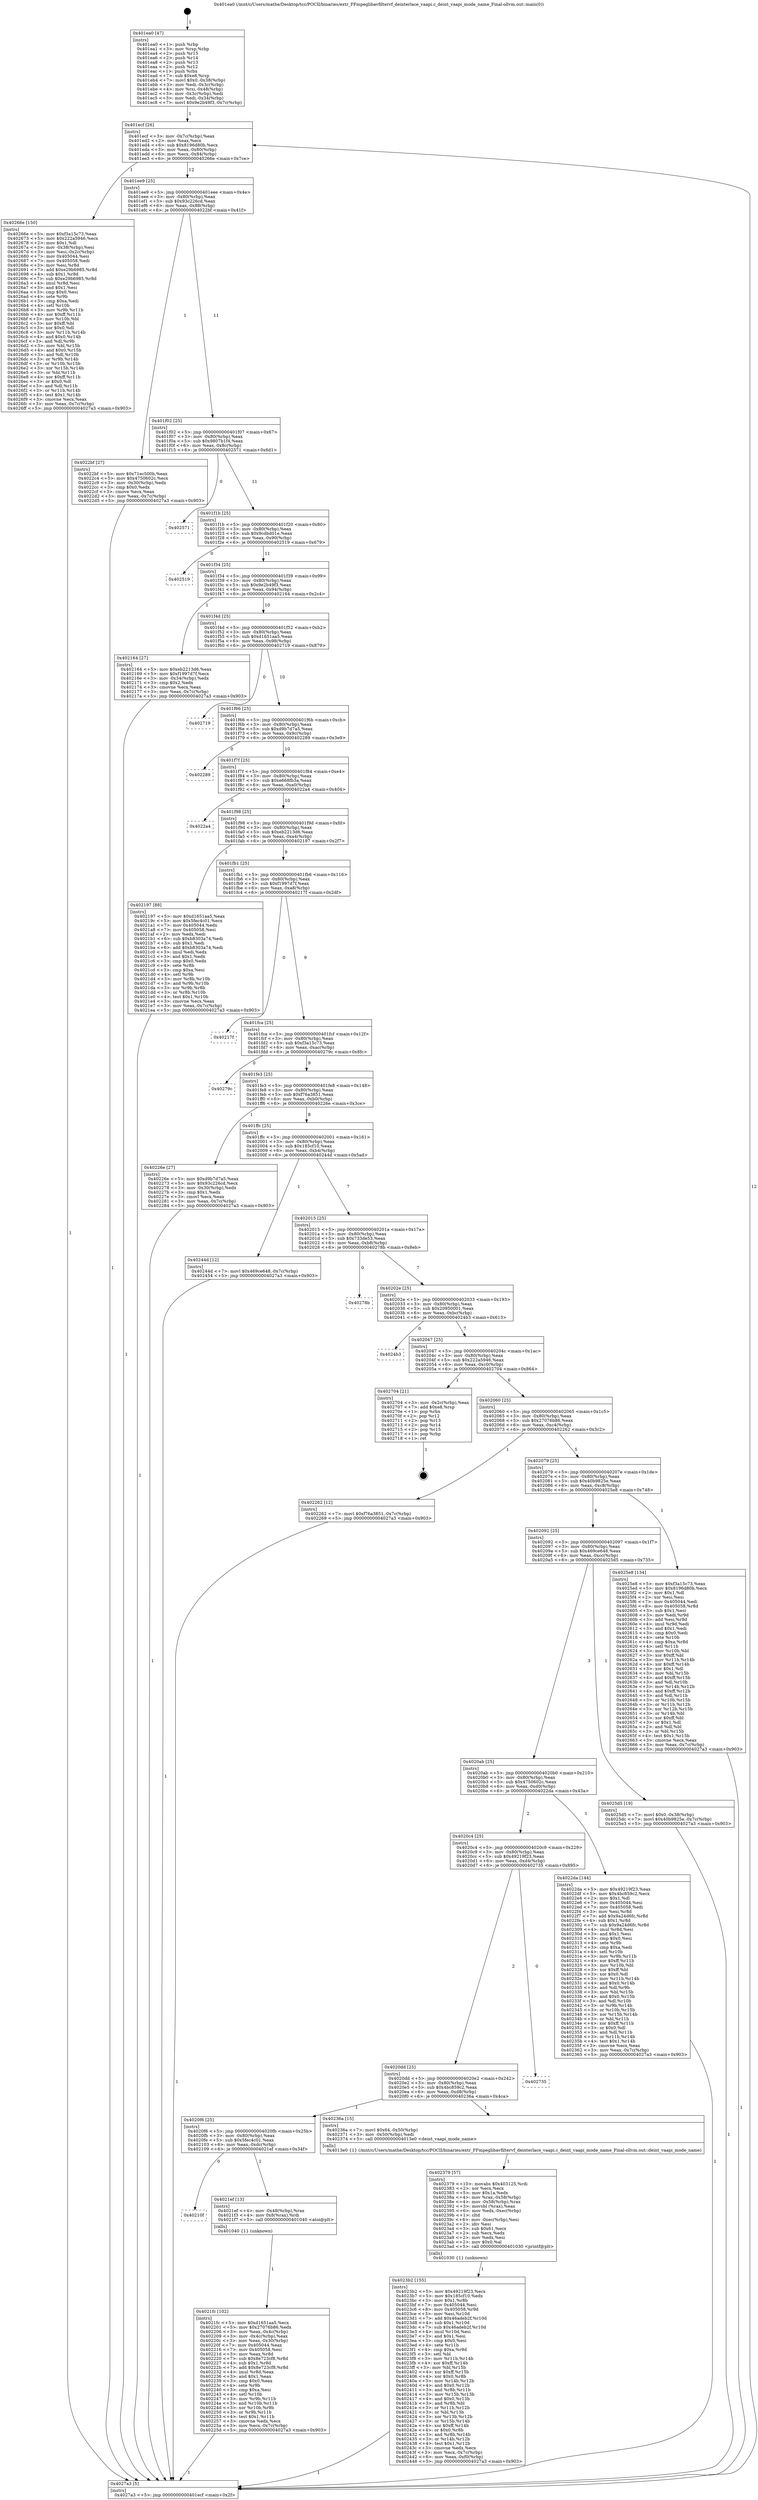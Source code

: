 digraph "0x401ea0" {
  label = "0x401ea0 (/mnt/c/Users/mathe/Desktop/tcc/POCII/binaries/extr_FFmpeglibavfiltervf_deinterlace_vaapi.c_deint_vaapi_mode_name_Final-ollvm.out::main(0))"
  labelloc = "t"
  node[shape=record]

  Entry [label="",width=0.3,height=0.3,shape=circle,fillcolor=black,style=filled]
  "0x401ecf" [label="{
     0x401ecf [26]\l
     | [instrs]\l
     &nbsp;&nbsp;0x401ecf \<+3\>: mov -0x7c(%rbp),%eax\l
     &nbsp;&nbsp;0x401ed2 \<+2\>: mov %eax,%ecx\l
     &nbsp;&nbsp;0x401ed4 \<+6\>: sub $0x8196d80b,%ecx\l
     &nbsp;&nbsp;0x401eda \<+3\>: mov %eax,-0x80(%rbp)\l
     &nbsp;&nbsp;0x401edd \<+6\>: mov %ecx,-0x84(%rbp)\l
     &nbsp;&nbsp;0x401ee3 \<+6\>: je 000000000040266e \<main+0x7ce\>\l
  }"]
  "0x40266e" [label="{
     0x40266e [150]\l
     | [instrs]\l
     &nbsp;&nbsp;0x40266e \<+5\>: mov $0xf3a15c73,%eax\l
     &nbsp;&nbsp;0x402673 \<+5\>: mov $0x222a5946,%ecx\l
     &nbsp;&nbsp;0x402678 \<+2\>: mov $0x1,%dl\l
     &nbsp;&nbsp;0x40267a \<+3\>: mov -0x38(%rbp),%esi\l
     &nbsp;&nbsp;0x40267d \<+3\>: mov %esi,-0x2c(%rbp)\l
     &nbsp;&nbsp;0x402680 \<+7\>: mov 0x405044,%esi\l
     &nbsp;&nbsp;0x402687 \<+7\>: mov 0x405058,%edi\l
     &nbsp;&nbsp;0x40268e \<+3\>: mov %esi,%r8d\l
     &nbsp;&nbsp;0x402691 \<+7\>: add $0xe29b6985,%r8d\l
     &nbsp;&nbsp;0x402698 \<+4\>: sub $0x1,%r8d\l
     &nbsp;&nbsp;0x40269c \<+7\>: sub $0xe29b6985,%r8d\l
     &nbsp;&nbsp;0x4026a3 \<+4\>: imul %r8d,%esi\l
     &nbsp;&nbsp;0x4026a7 \<+3\>: and $0x1,%esi\l
     &nbsp;&nbsp;0x4026aa \<+3\>: cmp $0x0,%esi\l
     &nbsp;&nbsp;0x4026ad \<+4\>: sete %r9b\l
     &nbsp;&nbsp;0x4026b1 \<+3\>: cmp $0xa,%edi\l
     &nbsp;&nbsp;0x4026b4 \<+4\>: setl %r10b\l
     &nbsp;&nbsp;0x4026b8 \<+3\>: mov %r9b,%r11b\l
     &nbsp;&nbsp;0x4026bb \<+4\>: xor $0xff,%r11b\l
     &nbsp;&nbsp;0x4026bf \<+3\>: mov %r10b,%bl\l
     &nbsp;&nbsp;0x4026c2 \<+3\>: xor $0xff,%bl\l
     &nbsp;&nbsp;0x4026c5 \<+3\>: xor $0x0,%dl\l
     &nbsp;&nbsp;0x4026c8 \<+3\>: mov %r11b,%r14b\l
     &nbsp;&nbsp;0x4026cb \<+4\>: and $0x0,%r14b\l
     &nbsp;&nbsp;0x4026cf \<+3\>: and %dl,%r9b\l
     &nbsp;&nbsp;0x4026d2 \<+3\>: mov %bl,%r15b\l
     &nbsp;&nbsp;0x4026d5 \<+4\>: and $0x0,%r15b\l
     &nbsp;&nbsp;0x4026d9 \<+3\>: and %dl,%r10b\l
     &nbsp;&nbsp;0x4026dc \<+3\>: or %r9b,%r14b\l
     &nbsp;&nbsp;0x4026df \<+3\>: or %r10b,%r15b\l
     &nbsp;&nbsp;0x4026e2 \<+3\>: xor %r15b,%r14b\l
     &nbsp;&nbsp;0x4026e5 \<+3\>: or %bl,%r11b\l
     &nbsp;&nbsp;0x4026e8 \<+4\>: xor $0xff,%r11b\l
     &nbsp;&nbsp;0x4026ec \<+3\>: or $0x0,%dl\l
     &nbsp;&nbsp;0x4026ef \<+3\>: and %dl,%r11b\l
     &nbsp;&nbsp;0x4026f2 \<+3\>: or %r11b,%r14b\l
     &nbsp;&nbsp;0x4026f5 \<+4\>: test $0x1,%r14b\l
     &nbsp;&nbsp;0x4026f9 \<+3\>: cmovne %ecx,%eax\l
     &nbsp;&nbsp;0x4026fc \<+3\>: mov %eax,-0x7c(%rbp)\l
     &nbsp;&nbsp;0x4026ff \<+5\>: jmp 00000000004027a3 \<main+0x903\>\l
  }"]
  "0x401ee9" [label="{
     0x401ee9 [25]\l
     | [instrs]\l
     &nbsp;&nbsp;0x401ee9 \<+5\>: jmp 0000000000401eee \<main+0x4e\>\l
     &nbsp;&nbsp;0x401eee \<+3\>: mov -0x80(%rbp),%eax\l
     &nbsp;&nbsp;0x401ef1 \<+5\>: sub $0x93c226cd,%eax\l
     &nbsp;&nbsp;0x401ef6 \<+6\>: mov %eax,-0x88(%rbp)\l
     &nbsp;&nbsp;0x401efc \<+6\>: je 00000000004022bf \<main+0x41f\>\l
  }"]
  Exit [label="",width=0.3,height=0.3,shape=circle,fillcolor=black,style=filled,peripheries=2]
  "0x4022bf" [label="{
     0x4022bf [27]\l
     | [instrs]\l
     &nbsp;&nbsp;0x4022bf \<+5\>: mov $0x71ec500b,%eax\l
     &nbsp;&nbsp;0x4022c4 \<+5\>: mov $0x4750602c,%ecx\l
     &nbsp;&nbsp;0x4022c9 \<+3\>: mov -0x30(%rbp),%edx\l
     &nbsp;&nbsp;0x4022cc \<+3\>: cmp $0x0,%edx\l
     &nbsp;&nbsp;0x4022cf \<+3\>: cmove %ecx,%eax\l
     &nbsp;&nbsp;0x4022d2 \<+3\>: mov %eax,-0x7c(%rbp)\l
     &nbsp;&nbsp;0x4022d5 \<+5\>: jmp 00000000004027a3 \<main+0x903\>\l
  }"]
  "0x401f02" [label="{
     0x401f02 [25]\l
     | [instrs]\l
     &nbsp;&nbsp;0x401f02 \<+5\>: jmp 0000000000401f07 \<main+0x67\>\l
     &nbsp;&nbsp;0x401f07 \<+3\>: mov -0x80(%rbp),%eax\l
     &nbsp;&nbsp;0x401f0a \<+5\>: sub $0x9807b1f4,%eax\l
     &nbsp;&nbsp;0x401f0f \<+6\>: mov %eax,-0x8c(%rbp)\l
     &nbsp;&nbsp;0x401f15 \<+6\>: je 0000000000402571 \<main+0x6d1\>\l
  }"]
  "0x4023b2" [label="{
     0x4023b2 [155]\l
     | [instrs]\l
     &nbsp;&nbsp;0x4023b2 \<+5\>: mov $0x49219f23,%ecx\l
     &nbsp;&nbsp;0x4023b7 \<+5\>: mov $0x185cf10,%edx\l
     &nbsp;&nbsp;0x4023bc \<+3\>: mov $0x1,%r8b\l
     &nbsp;&nbsp;0x4023bf \<+7\>: mov 0x405044,%esi\l
     &nbsp;&nbsp;0x4023c6 \<+8\>: mov 0x405058,%r9d\l
     &nbsp;&nbsp;0x4023ce \<+3\>: mov %esi,%r10d\l
     &nbsp;&nbsp;0x4023d1 \<+7\>: add $0x46adeb2f,%r10d\l
     &nbsp;&nbsp;0x4023d8 \<+4\>: sub $0x1,%r10d\l
     &nbsp;&nbsp;0x4023dc \<+7\>: sub $0x46adeb2f,%r10d\l
     &nbsp;&nbsp;0x4023e3 \<+4\>: imul %r10d,%esi\l
     &nbsp;&nbsp;0x4023e7 \<+3\>: and $0x1,%esi\l
     &nbsp;&nbsp;0x4023ea \<+3\>: cmp $0x0,%esi\l
     &nbsp;&nbsp;0x4023ed \<+4\>: sete %r11b\l
     &nbsp;&nbsp;0x4023f1 \<+4\>: cmp $0xa,%r9d\l
     &nbsp;&nbsp;0x4023f5 \<+3\>: setl %bl\l
     &nbsp;&nbsp;0x4023f8 \<+3\>: mov %r11b,%r14b\l
     &nbsp;&nbsp;0x4023fb \<+4\>: xor $0xff,%r14b\l
     &nbsp;&nbsp;0x4023ff \<+3\>: mov %bl,%r15b\l
     &nbsp;&nbsp;0x402402 \<+4\>: xor $0xff,%r15b\l
     &nbsp;&nbsp;0x402406 \<+4\>: xor $0x0,%r8b\l
     &nbsp;&nbsp;0x40240a \<+3\>: mov %r14b,%r12b\l
     &nbsp;&nbsp;0x40240d \<+4\>: and $0x0,%r12b\l
     &nbsp;&nbsp;0x402411 \<+3\>: and %r8b,%r11b\l
     &nbsp;&nbsp;0x402414 \<+3\>: mov %r15b,%r13b\l
     &nbsp;&nbsp;0x402417 \<+4\>: and $0x0,%r13b\l
     &nbsp;&nbsp;0x40241b \<+3\>: and %r8b,%bl\l
     &nbsp;&nbsp;0x40241e \<+3\>: or %r11b,%r12b\l
     &nbsp;&nbsp;0x402421 \<+3\>: or %bl,%r13b\l
     &nbsp;&nbsp;0x402424 \<+3\>: xor %r13b,%r12b\l
     &nbsp;&nbsp;0x402427 \<+3\>: or %r15b,%r14b\l
     &nbsp;&nbsp;0x40242a \<+4\>: xor $0xff,%r14b\l
     &nbsp;&nbsp;0x40242e \<+4\>: or $0x0,%r8b\l
     &nbsp;&nbsp;0x402432 \<+3\>: and %r8b,%r14b\l
     &nbsp;&nbsp;0x402435 \<+3\>: or %r14b,%r12b\l
     &nbsp;&nbsp;0x402438 \<+4\>: test $0x1,%r12b\l
     &nbsp;&nbsp;0x40243c \<+3\>: cmovne %edx,%ecx\l
     &nbsp;&nbsp;0x40243f \<+3\>: mov %ecx,-0x7c(%rbp)\l
     &nbsp;&nbsp;0x402442 \<+6\>: mov %eax,-0xf0(%rbp)\l
     &nbsp;&nbsp;0x402448 \<+5\>: jmp 00000000004027a3 \<main+0x903\>\l
  }"]
  "0x402571" [label="{
     0x402571\l
  }", style=dashed]
  "0x401f1b" [label="{
     0x401f1b [25]\l
     | [instrs]\l
     &nbsp;&nbsp;0x401f1b \<+5\>: jmp 0000000000401f20 \<main+0x80\>\l
     &nbsp;&nbsp;0x401f20 \<+3\>: mov -0x80(%rbp),%eax\l
     &nbsp;&nbsp;0x401f23 \<+5\>: sub $0x9cdbd01e,%eax\l
     &nbsp;&nbsp;0x401f28 \<+6\>: mov %eax,-0x90(%rbp)\l
     &nbsp;&nbsp;0x401f2e \<+6\>: je 0000000000402519 \<main+0x679\>\l
  }"]
  "0x402379" [label="{
     0x402379 [57]\l
     | [instrs]\l
     &nbsp;&nbsp;0x402379 \<+10\>: movabs $0x403125,%rdi\l
     &nbsp;&nbsp;0x402383 \<+2\>: xor %ecx,%ecx\l
     &nbsp;&nbsp;0x402385 \<+5\>: mov $0x1a,%edx\l
     &nbsp;&nbsp;0x40238a \<+4\>: mov %rax,-0x58(%rbp)\l
     &nbsp;&nbsp;0x40238e \<+4\>: mov -0x58(%rbp),%rax\l
     &nbsp;&nbsp;0x402392 \<+3\>: movsbl (%rax),%eax\l
     &nbsp;&nbsp;0x402395 \<+6\>: mov %edx,-0xec(%rbp)\l
     &nbsp;&nbsp;0x40239b \<+1\>: cltd\l
     &nbsp;&nbsp;0x40239c \<+6\>: mov -0xec(%rbp),%esi\l
     &nbsp;&nbsp;0x4023a2 \<+2\>: idiv %esi\l
     &nbsp;&nbsp;0x4023a4 \<+3\>: sub $0x61,%ecx\l
     &nbsp;&nbsp;0x4023a7 \<+2\>: sub %ecx,%edx\l
     &nbsp;&nbsp;0x4023a9 \<+2\>: mov %edx,%esi\l
     &nbsp;&nbsp;0x4023ab \<+2\>: mov $0x0,%al\l
     &nbsp;&nbsp;0x4023ad \<+5\>: call 0000000000401030 \<printf@plt\>\l
     | [calls]\l
     &nbsp;&nbsp;0x401030 \{1\} (unknown)\l
  }"]
  "0x402519" [label="{
     0x402519\l
  }", style=dashed]
  "0x401f34" [label="{
     0x401f34 [25]\l
     | [instrs]\l
     &nbsp;&nbsp;0x401f34 \<+5\>: jmp 0000000000401f39 \<main+0x99\>\l
     &nbsp;&nbsp;0x401f39 \<+3\>: mov -0x80(%rbp),%eax\l
     &nbsp;&nbsp;0x401f3c \<+5\>: sub $0x9e2b49f3,%eax\l
     &nbsp;&nbsp;0x401f41 \<+6\>: mov %eax,-0x94(%rbp)\l
     &nbsp;&nbsp;0x401f47 \<+6\>: je 0000000000402164 \<main+0x2c4\>\l
  }"]
  "0x4021fc" [label="{
     0x4021fc [102]\l
     | [instrs]\l
     &nbsp;&nbsp;0x4021fc \<+5\>: mov $0xd1651aa5,%ecx\l
     &nbsp;&nbsp;0x402201 \<+5\>: mov $0x27076b86,%edx\l
     &nbsp;&nbsp;0x402206 \<+3\>: mov %eax,-0x4c(%rbp)\l
     &nbsp;&nbsp;0x402209 \<+3\>: mov -0x4c(%rbp),%eax\l
     &nbsp;&nbsp;0x40220c \<+3\>: mov %eax,-0x30(%rbp)\l
     &nbsp;&nbsp;0x40220f \<+7\>: mov 0x405044,%eax\l
     &nbsp;&nbsp;0x402216 \<+7\>: mov 0x405058,%esi\l
     &nbsp;&nbsp;0x40221d \<+3\>: mov %eax,%r8d\l
     &nbsp;&nbsp;0x402220 \<+7\>: sub $0x8e723cf8,%r8d\l
     &nbsp;&nbsp;0x402227 \<+4\>: sub $0x1,%r8d\l
     &nbsp;&nbsp;0x40222b \<+7\>: add $0x8e723cf8,%r8d\l
     &nbsp;&nbsp;0x402232 \<+4\>: imul %r8d,%eax\l
     &nbsp;&nbsp;0x402236 \<+3\>: and $0x1,%eax\l
     &nbsp;&nbsp;0x402239 \<+3\>: cmp $0x0,%eax\l
     &nbsp;&nbsp;0x40223c \<+4\>: sete %r9b\l
     &nbsp;&nbsp;0x402240 \<+3\>: cmp $0xa,%esi\l
     &nbsp;&nbsp;0x402243 \<+4\>: setl %r10b\l
     &nbsp;&nbsp;0x402247 \<+3\>: mov %r9b,%r11b\l
     &nbsp;&nbsp;0x40224a \<+3\>: and %r10b,%r11b\l
     &nbsp;&nbsp;0x40224d \<+3\>: xor %r10b,%r9b\l
     &nbsp;&nbsp;0x402250 \<+3\>: or %r9b,%r11b\l
     &nbsp;&nbsp;0x402253 \<+4\>: test $0x1,%r11b\l
     &nbsp;&nbsp;0x402257 \<+3\>: cmovne %edx,%ecx\l
     &nbsp;&nbsp;0x40225a \<+3\>: mov %ecx,-0x7c(%rbp)\l
     &nbsp;&nbsp;0x40225d \<+5\>: jmp 00000000004027a3 \<main+0x903\>\l
  }"]
  "0x402164" [label="{
     0x402164 [27]\l
     | [instrs]\l
     &nbsp;&nbsp;0x402164 \<+5\>: mov $0xeb2213d6,%eax\l
     &nbsp;&nbsp;0x402169 \<+5\>: mov $0xf1997d7f,%ecx\l
     &nbsp;&nbsp;0x40216e \<+3\>: mov -0x34(%rbp),%edx\l
     &nbsp;&nbsp;0x402171 \<+3\>: cmp $0x2,%edx\l
     &nbsp;&nbsp;0x402174 \<+3\>: cmovne %ecx,%eax\l
     &nbsp;&nbsp;0x402177 \<+3\>: mov %eax,-0x7c(%rbp)\l
     &nbsp;&nbsp;0x40217a \<+5\>: jmp 00000000004027a3 \<main+0x903\>\l
  }"]
  "0x401f4d" [label="{
     0x401f4d [25]\l
     | [instrs]\l
     &nbsp;&nbsp;0x401f4d \<+5\>: jmp 0000000000401f52 \<main+0xb2\>\l
     &nbsp;&nbsp;0x401f52 \<+3\>: mov -0x80(%rbp),%eax\l
     &nbsp;&nbsp;0x401f55 \<+5\>: sub $0xd1651aa5,%eax\l
     &nbsp;&nbsp;0x401f5a \<+6\>: mov %eax,-0x98(%rbp)\l
     &nbsp;&nbsp;0x401f60 \<+6\>: je 0000000000402719 \<main+0x879\>\l
  }"]
  "0x4027a3" [label="{
     0x4027a3 [5]\l
     | [instrs]\l
     &nbsp;&nbsp;0x4027a3 \<+5\>: jmp 0000000000401ecf \<main+0x2f\>\l
  }"]
  "0x401ea0" [label="{
     0x401ea0 [47]\l
     | [instrs]\l
     &nbsp;&nbsp;0x401ea0 \<+1\>: push %rbp\l
     &nbsp;&nbsp;0x401ea1 \<+3\>: mov %rsp,%rbp\l
     &nbsp;&nbsp;0x401ea4 \<+2\>: push %r15\l
     &nbsp;&nbsp;0x401ea6 \<+2\>: push %r14\l
     &nbsp;&nbsp;0x401ea8 \<+2\>: push %r13\l
     &nbsp;&nbsp;0x401eaa \<+2\>: push %r12\l
     &nbsp;&nbsp;0x401eac \<+1\>: push %rbx\l
     &nbsp;&nbsp;0x401ead \<+7\>: sub $0xe8,%rsp\l
     &nbsp;&nbsp;0x401eb4 \<+7\>: movl $0x0,-0x38(%rbp)\l
     &nbsp;&nbsp;0x401ebb \<+3\>: mov %edi,-0x3c(%rbp)\l
     &nbsp;&nbsp;0x401ebe \<+4\>: mov %rsi,-0x48(%rbp)\l
     &nbsp;&nbsp;0x401ec2 \<+3\>: mov -0x3c(%rbp),%edi\l
     &nbsp;&nbsp;0x401ec5 \<+3\>: mov %edi,-0x34(%rbp)\l
     &nbsp;&nbsp;0x401ec8 \<+7\>: movl $0x9e2b49f3,-0x7c(%rbp)\l
  }"]
  "0x40210f" [label="{
     0x40210f\l
  }", style=dashed]
  "0x402719" [label="{
     0x402719\l
  }", style=dashed]
  "0x401f66" [label="{
     0x401f66 [25]\l
     | [instrs]\l
     &nbsp;&nbsp;0x401f66 \<+5\>: jmp 0000000000401f6b \<main+0xcb\>\l
     &nbsp;&nbsp;0x401f6b \<+3\>: mov -0x80(%rbp),%eax\l
     &nbsp;&nbsp;0x401f6e \<+5\>: sub $0xd9b7d7a5,%eax\l
     &nbsp;&nbsp;0x401f73 \<+6\>: mov %eax,-0x9c(%rbp)\l
     &nbsp;&nbsp;0x401f79 \<+6\>: je 0000000000402289 \<main+0x3e9\>\l
  }"]
  "0x4021ef" [label="{
     0x4021ef [13]\l
     | [instrs]\l
     &nbsp;&nbsp;0x4021ef \<+4\>: mov -0x48(%rbp),%rax\l
     &nbsp;&nbsp;0x4021f3 \<+4\>: mov 0x8(%rax),%rdi\l
     &nbsp;&nbsp;0x4021f7 \<+5\>: call 0000000000401040 \<atoi@plt\>\l
     | [calls]\l
     &nbsp;&nbsp;0x401040 \{1\} (unknown)\l
  }"]
  "0x402289" [label="{
     0x402289\l
  }", style=dashed]
  "0x401f7f" [label="{
     0x401f7f [25]\l
     | [instrs]\l
     &nbsp;&nbsp;0x401f7f \<+5\>: jmp 0000000000401f84 \<main+0xe4\>\l
     &nbsp;&nbsp;0x401f84 \<+3\>: mov -0x80(%rbp),%eax\l
     &nbsp;&nbsp;0x401f87 \<+5\>: sub $0xe668fb3a,%eax\l
     &nbsp;&nbsp;0x401f8c \<+6\>: mov %eax,-0xa0(%rbp)\l
     &nbsp;&nbsp;0x401f92 \<+6\>: je 00000000004022a4 \<main+0x404\>\l
  }"]
  "0x4020f6" [label="{
     0x4020f6 [25]\l
     | [instrs]\l
     &nbsp;&nbsp;0x4020f6 \<+5\>: jmp 00000000004020fb \<main+0x25b\>\l
     &nbsp;&nbsp;0x4020fb \<+3\>: mov -0x80(%rbp),%eax\l
     &nbsp;&nbsp;0x4020fe \<+5\>: sub $0x5fec4c01,%eax\l
     &nbsp;&nbsp;0x402103 \<+6\>: mov %eax,-0xdc(%rbp)\l
     &nbsp;&nbsp;0x402109 \<+6\>: je 00000000004021ef \<main+0x34f\>\l
  }"]
  "0x4022a4" [label="{
     0x4022a4\l
  }", style=dashed]
  "0x401f98" [label="{
     0x401f98 [25]\l
     | [instrs]\l
     &nbsp;&nbsp;0x401f98 \<+5\>: jmp 0000000000401f9d \<main+0xfd\>\l
     &nbsp;&nbsp;0x401f9d \<+3\>: mov -0x80(%rbp),%eax\l
     &nbsp;&nbsp;0x401fa0 \<+5\>: sub $0xeb2213d6,%eax\l
     &nbsp;&nbsp;0x401fa5 \<+6\>: mov %eax,-0xa4(%rbp)\l
     &nbsp;&nbsp;0x401fab \<+6\>: je 0000000000402197 \<main+0x2f7\>\l
  }"]
  "0x40236a" [label="{
     0x40236a [15]\l
     | [instrs]\l
     &nbsp;&nbsp;0x40236a \<+7\>: movl $0x64,-0x50(%rbp)\l
     &nbsp;&nbsp;0x402371 \<+3\>: mov -0x50(%rbp),%edi\l
     &nbsp;&nbsp;0x402374 \<+5\>: call 00000000004013e0 \<deint_vaapi_mode_name\>\l
     | [calls]\l
     &nbsp;&nbsp;0x4013e0 \{1\} (/mnt/c/Users/mathe/Desktop/tcc/POCII/binaries/extr_FFmpeglibavfiltervf_deinterlace_vaapi.c_deint_vaapi_mode_name_Final-ollvm.out::deint_vaapi_mode_name)\l
  }"]
  "0x402197" [label="{
     0x402197 [88]\l
     | [instrs]\l
     &nbsp;&nbsp;0x402197 \<+5\>: mov $0xd1651aa5,%eax\l
     &nbsp;&nbsp;0x40219c \<+5\>: mov $0x5fec4c01,%ecx\l
     &nbsp;&nbsp;0x4021a1 \<+7\>: mov 0x405044,%edx\l
     &nbsp;&nbsp;0x4021a8 \<+7\>: mov 0x405058,%esi\l
     &nbsp;&nbsp;0x4021af \<+2\>: mov %edx,%edi\l
     &nbsp;&nbsp;0x4021b1 \<+6\>: sub $0xb8303a74,%edi\l
     &nbsp;&nbsp;0x4021b7 \<+3\>: sub $0x1,%edi\l
     &nbsp;&nbsp;0x4021ba \<+6\>: add $0xb8303a74,%edi\l
     &nbsp;&nbsp;0x4021c0 \<+3\>: imul %edi,%edx\l
     &nbsp;&nbsp;0x4021c3 \<+3\>: and $0x1,%edx\l
     &nbsp;&nbsp;0x4021c6 \<+3\>: cmp $0x0,%edx\l
     &nbsp;&nbsp;0x4021c9 \<+4\>: sete %r8b\l
     &nbsp;&nbsp;0x4021cd \<+3\>: cmp $0xa,%esi\l
     &nbsp;&nbsp;0x4021d0 \<+4\>: setl %r9b\l
     &nbsp;&nbsp;0x4021d4 \<+3\>: mov %r8b,%r10b\l
     &nbsp;&nbsp;0x4021d7 \<+3\>: and %r9b,%r10b\l
     &nbsp;&nbsp;0x4021da \<+3\>: xor %r9b,%r8b\l
     &nbsp;&nbsp;0x4021dd \<+3\>: or %r8b,%r10b\l
     &nbsp;&nbsp;0x4021e0 \<+4\>: test $0x1,%r10b\l
     &nbsp;&nbsp;0x4021e4 \<+3\>: cmovne %ecx,%eax\l
     &nbsp;&nbsp;0x4021e7 \<+3\>: mov %eax,-0x7c(%rbp)\l
     &nbsp;&nbsp;0x4021ea \<+5\>: jmp 00000000004027a3 \<main+0x903\>\l
  }"]
  "0x401fb1" [label="{
     0x401fb1 [25]\l
     | [instrs]\l
     &nbsp;&nbsp;0x401fb1 \<+5\>: jmp 0000000000401fb6 \<main+0x116\>\l
     &nbsp;&nbsp;0x401fb6 \<+3\>: mov -0x80(%rbp),%eax\l
     &nbsp;&nbsp;0x401fb9 \<+5\>: sub $0xf1997d7f,%eax\l
     &nbsp;&nbsp;0x401fbe \<+6\>: mov %eax,-0xa8(%rbp)\l
     &nbsp;&nbsp;0x401fc4 \<+6\>: je 000000000040217f \<main+0x2df\>\l
  }"]
  "0x4020dd" [label="{
     0x4020dd [25]\l
     | [instrs]\l
     &nbsp;&nbsp;0x4020dd \<+5\>: jmp 00000000004020e2 \<main+0x242\>\l
     &nbsp;&nbsp;0x4020e2 \<+3\>: mov -0x80(%rbp),%eax\l
     &nbsp;&nbsp;0x4020e5 \<+5\>: sub $0x4bc859c2,%eax\l
     &nbsp;&nbsp;0x4020ea \<+6\>: mov %eax,-0xd8(%rbp)\l
     &nbsp;&nbsp;0x4020f0 \<+6\>: je 000000000040236a \<main+0x4ca\>\l
  }"]
  "0x40217f" [label="{
     0x40217f\l
  }", style=dashed]
  "0x401fca" [label="{
     0x401fca [25]\l
     | [instrs]\l
     &nbsp;&nbsp;0x401fca \<+5\>: jmp 0000000000401fcf \<main+0x12f\>\l
     &nbsp;&nbsp;0x401fcf \<+3\>: mov -0x80(%rbp),%eax\l
     &nbsp;&nbsp;0x401fd2 \<+5\>: sub $0xf3a15c73,%eax\l
     &nbsp;&nbsp;0x401fd7 \<+6\>: mov %eax,-0xac(%rbp)\l
     &nbsp;&nbsp;0x401fdd \<+6\>: je 000000000040279c \<main+0x8fc\>\l
  }"]
  "0x402735" [label="{
     0x402735\l
  }", style=dashed]
  "0x40279c" [label="{
     0x40279c\l
  }", style=dashed]
  "0x401fe3" [label="{
     0x401fe3 [25]\l
     | [instrs]\l
     &nbsp;&nbsp;0x401fe3 \<+5\>: jmp 0000000000401fe8 \<main+0x148\>\l
     &nbsp;&nbsp;0x401fe8 \<+3\>: mov -0x80(%rbp),%eax\l
     &nbsp;&nbsp;0x401feb \<+5\>: sub $0xf76a3851,%eax\l
     &nbsp;&nbsp;0x401ff0 \<+6\>: mov %eax,-0xb0(%rbp)\l
     &nbsp;&nbsp;0x401ff6 \<+6\>: je 000000000040226e \<main+0x3ce\>\l
  }"]
  "0x4020c4" [label="{
     0x4020c4 [25]\l
     | [instrs]\l
     &nbsp;&nbsp;0x4020c4 \<+5\>: jmp 00000000004020c9 \<main+0x229\>\l
     &nbsp;&nbsp;0x4020c9 \<+3\>: mov -0x80(%rbp),%eax\l
     &nbsp;&nbsp;0x4020cc \<+5\>: sub $0x49219f23,%eax\l
     &nbsp;&nbsp;0x4020d1 \<+6\>: mov %eax,-0xd4(%rbp)\l
     &nbsp;&nbsp;0x4020d7 \<+6\>: je 0000000000402735 \<main+0x895\>\l
  }"]
  "0x40226e" [label="{
     0x40226e [27]\l
     | [instrs]\l
     &nbsp;&nbsp;0x40226e \<+5\>: mov $0xd9b7d7a5,%eax\l
     &nbsp;&nbsp;0x402273 \<+5\>: mov $0x93c226cd,%ecx\l
     &nbsp;&nbsp;0x402278 \<+3\>: mov -0x30(%rbp),%edx\l
     &nbsp;&nbsp;0x40227b \<+3\>: cmp $0x1,%edx\l
     &nbsp;&nbsp;0x40227e \<+3\>: cmovl %ecx,%eax\l
     &nbsp;&nbsp;0x402281 \<+3\>: mov %eax,-0x7c(%rbp)\l
     &nbsp;&nbsp;0x402284 \<+5\>: jmp 00000000004027a3 \<main+0x903\>\l
  }"]
  "0x401ffc" [label="{
     0x401ffc [25]\l
     | [instrs]\l
     &nbsp;&nbsp;0x401ffc \<+5\>: jmp 0000000000402001 \<main+0x161\>\l
     &nbsp;&nbsp;0x402001 \<+3\>: mov -0x80(%rbp),%eax\l
     &nbsp;&nbsp;0x402004 \<+5\>: sub $0x185cf10,%eax\l
     &nbsp;&nbsp;0x402009 \<+6\>: mov %eax,-0xb4(%rbp)\l
     &nbsp;&nbsp;0x40200f \<+6\>: je 000000000040244d \<main+0x5ad\>\l
  }"]
  "0x4022da" [label="{
     0x4022da [144]\l
     | [instrs]\l
     &nbsp;&nbsp;0x4022da \<+5\>: mov $0x49219f23,%eax\l
     &nbsp;&nbsp;0x4022df \<+5\>: mov $0x4bc859c2,%ecx\l
     &nbsp;&nbsp;0x4022e4 \<+2\>: mov $0x1,%dl\l
     &nbsp;&nbsp;0x4022e6 \<+7\>: mov 0x405044,%esi\l
     &nbsp;&nbsp;0x4022ed \<+7\>: mov 0x405058,%edi\l
     &nbsp;&nbsp;0x4022f4 \<+3\>: mov %esi,%r8d\l
     &nbsp;&nbsp;0x4022f7 \<+7\>: add $0x9a24d6fc,%r8d\l
     &nbsp;&nbsp;0x4022fe \<+4\>: sub $0x1,%r8d\l
     &nbsp;&nbsp;0x402302 \<+7\>: sub $0x9a24d6fc,%r8d\l
     &nbsp;&nbsp;0x402309 \<+4\>: imul %r8d,%esi\l
     &nbsp;&nbsp;0x40230d \<+3\>: and $0x1,%esi\l
     &nbsp;&nbsp;0x402310 \<+3\>: cmp $0x0,%esi\l
     &nbsp;&nbsp;0x402313 \<+4\>: sete %r9b\l
     &nbsp;&nbsp;0x402317 \<+3\>: cmp $0xa,%edi\l
     &nbsp;&nbsp;0x40231a \<+4\>: setl %r10b\l
     &nbsp;&nbsp;0x40231e \<+3\>: mov %r9b,%r11b\l
     &nbsp;&nbsp;0x402321 \<+4\>: xor $0xff,%r11b\l
     &nbsp;&nbsp;0x402325 \<+3\>: mov %r10b,%bl\l
     &nbsp;&nbsp;0x402328 \<+3\>: xor $0xff,%bl\l
     &nbsp;&nbsp;0x40232b \<+3\>: xor $0x0,%dl\l
     &nbsp;&nbsp;0x40232e \<+3\>: mov %r11b,%r14b\l
     &nbsp;&nbsp;0x402331 \<+4\>: and $0x0,%r14b\l
     &nbsp;&nbsp;0x402335 \<+3\>: and %dl,%r9b\l
     &nbsp;&nbsp;0x402338 \<+3\>: mov %bl,%r15b\l
     &nbsp;&nbsp;0x40233b \<+4\>: and $0x0,%r15b\l
     &nbsp;&nbsp;0x40233f \<+3\>: and %dl,%r10b\l
     &nbsp;&nbsp;0x402342 \<+3\>: or %r9b,%r14b\l
     &nbsp;&nbsp;0x402345 \<+3\>: or %r10b,%r15b\l
     &nbsp;&nbsp;0x402348 \<+3\>: xor %r15b,%r14b\l
     &nbsp;&nbsp;0x40234b \<+3\>: or %bl,%r11b\l
     &nbsp;&nbsp;0x40234e \<+4\>: xor $0xff,%r11b\l
     &nbsp;&nbsp;0x402352 \<+3\>: or $0x0,%dl\l
     &nbsp;&nbsp;0x402355 \<+3\>: and %dl,%r11b\l
     &nbsp;&nbsp;0x402358 \<+3\>: or %r11b,%r14b\l
     &nbsp;&nbsp;0x40235b \<+4\>: test $0x1,%r14b\l
     &nbsp;&nbsp;0x40235f \<+3\>: cmovne %ecx,%eax\l
     &nbsp;&nbsp;0x402362 \<+3\>: mov %eax,-0x7c(%rbp)\l
     &nbsp;&nbsp;0x402365 \<+5\>: jmp 00000000004027a3 \<main+0x903\>\l
  }"]
  "0x40244d" [label="{
     0x40244d [12]\l
     | [instrs]\l
     &nbsp;&nbsp;0x40244d \<+7\>: movl $0x469ce648,-0x7c(%rbp)\l
     &nbsp;&nbsp;0x402454 \<+5\>: jmp 00000000004027a3 \<main+0x903\>\l
  }"]
  "0x402015" [label="{
     0x402015 [25]\l
     | [instrs]\l
     &nbsp;&nbsp;0x402015 \<+5\>: jmp 000000000040201a \<main+0x17a\>\l
     &nbsp;&nbsp;0x40201a \<+3\>: mov -0x80(%rbp),%eax\l
     &nbsp;&nbsp;0x40201d \<+5\>: sub $0x733de53,%eax\l
     &nbsp;&nbsp;0x402022 \<+6\>: mov %eax,-0xb8(%rbp)\l
     &nbsp;&nbsp;0x402028 \<+6\>: je 000000000040278b \<main+0x8eb\>\l
  }"]
  "0x4020ab" [label="{
     0x4020ab [25]\l
     | [instrs]\l
     &nbsp;&nbsp;0x4020ab \<+5\>: jmp 00000000004020b0 \<main+0x210\>\l
     &nbsp;&nbsp;0x4020b0 \<+3\>: mov -0x80(%rbp),%eax\l
     &nbsp;&nbsp;0x4020b3 \<+5\>: sub $0x4750602c,%eax\l
     &nbsp;&nbsp;0x4020b8 \<+6\>: mov %eax,-0xd0(%rbp)\l
     &nbsp;&nbsp;0x4020be \<+6\>: je 00000000004022da \<main+0x43a\>\l
  }"]
  "0x40278b" [label="{
     0x40278b\l
  }", style=dashed]
  "0x40202e" [label="{
     0x40202e [25]\l
     | [instrs]\l
     &nbsp;&nbsp;0x40202e \<+5\>: jmp 0000000000402033 \<main+0x193\>\l
     &nbsp;&nbsp;0x402033 \<+3\>: mov -0x80(%rbp),%eax\l
     &nbsp;&nbsp;0x402036 \<+5\>: sub $0x20950001,%eax\l
     &nbsp;&nbsp;0x40203b \<+6\>: mov %eax,-0xbc(%rbp)\l
     &nbsp;&nbsp;0x402041 \<+6\>: je 00000000004024b3 \<main+0x613\>\l
  }"]
  "0x4025d5" [label="{
     0x4025d5 [19]\l
     | [instrs]\l
     &nbsp;&nbsp;0x4025d5 \<+7\>: movl $0x0,-0x38(%rbp)\l
     &nbsp;&nbsp;0x4025dc \<+7\>: movl $0x40b9825e,-0x7c(%rbp)\l
     &nbsp;&nbsp;0x4025e3 \<+5\>: jmp 00000000004027a3 \<main+0x903\>\l
  }"]
  "0x4024b3" [label="{
     0x4024b3\l
  }", style=dashed]
  "0x402047" [label="{
     0x402047 [25]\l
     | [instrs]\l
     &nbsp;&nbsp;0x402047 \<+5\>: jmp 000000000040204c \<main+0x1ac\>\l
     &nbsp;&nbsp;0x40204c \<+3\>: mov -0x80(%rbp),%eax\l
     &nbsp;&nbsp;0x40204f \<+5\>: sub $0x222a5946,%eax\l
     &nbsp;&nbsp;0x402054 \<+6\>: mov %eax,-0xc0(%rbp)\l
     &nbsp;&nbsp;0x40205a \<+6\>: je 0000000000402704 \<main+0x864\>\l
  }"]
  "0x402092" [label="{
     0x402092 [25]\l
     | [instrs]\l
     &nbsp;&nbsp;0x402092 \<+5\>: jmp 0000000000402097 \<main+0x1f7\>\l
     &nbsp;&nbsp;0x402097 \<+3\>: mov -0x80(%rbp),%eax\l
     &nbsp;&nbsp;0x40209a \<+5\>: sub $0x469ce648,%eax\l
     &nbsp;&nbsp;0x40209f \<+6\>: mov %eax,-0xcc(%rbp)\l
     &nbsp;&nbsp;0x4020a5 \<+6\>: je 00000000004025d5 \<main+0x735\>\l
  }"]
  "0x402704" [label="{
     0x402704 [21]\l
     | [instrs]\l
     &nbsp;&nbsp;0x402704 \<+3\>: mov -0x2c(%rbp),%eax\l
     &nbsp;&nbsp;0x402707 \<+7\>: add $0xe8,%rsp\l
     &nbsp;&nbsp;0x40270e \<+1\>: pop %rbx\l
     &nbsp;&nbsp;0x40270f \<+2\>: pop %r12\l
     &nbsp;&nbsp;0x402711 \<+2\>: pop %r13\l
     &nbsp;&nbsp;0x402713 \<+2\>: pop %r14\l
     &nbsp;&nbsp;0x402715 \<+2\>: pop %r15\l
     &nbsp;&nbsp;0x402717 \<+1\>: pop %rbp\l
     &nbsp;&nbsp;0x402718 \<+1\>: ret\l
  }"]
  "0x402060" [label="{
     0x402060 [25]\l
     | [instrs]\l
     &nbsp;&nbsp;0x402060 \<+5\>: jmp 0000000000402065 \<main+0x1c5\>\l
     &nbsp;&nbsp;0x402065 \<+3\>: mov -0x80(%rbp),%eax\l
     &nbsp;&nbsp;0x402068 \<+5\>: sub $0x27076b86,%eax\l
     &nbsp;&nbsp;0x40206d \<+6\>: mov %eax,-0xc4(%rbp)\l
     &nbsp;&nbsp;0x402073 \<+6\>: je 0000000000402262 \<main+0x3c2\>\l
  }"]
  "0x4025e8" [label="{
     0x4025e8 [134]\l
     | [instrs]\l
     &nbsp;&nbsp;0x4025e8 \<+5\>: mov $0xf3a15c73,%eax\l
     &nbsp;&nbsp;0x4025ed \<+5\>: mov $0x8196d80b,%ecx\l
     &nbsp;&nbsp;0x4025f2 \<+2\>: mov $0x1,%dl\l
     &nbsp;&nbsp;0x4025f4 \<+2\>: xor %esi,%esi\l
     &nbsp;&nbsp;0x4025f6 \<+7\>: mov 0x405044,%edi\l
     &nbsp;&nbsp;0x4025fd \<+8\>: mov 0x405058,%r8d\l
     &nbsp;&nbsp;0x402605 \<+3\>: sub $0x1,%esi\l
     &nbsp;&nbsp;0x402608 \<+3\>: mov %edi,%r9d\l
     &nbsp;&nbsp;0x40260b \<+3\>: add %esi,%r9d\l
     &nbsp;&nbsp;0x40260e \<+4\>: imul %r9d,%edi\l
     &nbsp;&nbsp;0x402612 \<+3\>: and $0x1,%edi\l
     &nbsp;&nbsp;0x402615 \<+3\>: cmp $0x0,%edi\l
     &nbsp;&nbsp;0x402618 \<+4\>: sete %r10b\l
     &nbsp;&nbsp;0x40261c \<+4\>: cmp $0xa,%r8d\l
     &nbsp;&nbsp;0x402620 \<+4\>: setl %r11b\l
     &nbsp;&nbsp;0x402624 \<+3\>: mov %r10b,%bl\l
     &nbsp;&nbsp;0x402627 \<+3\>: xor $0xff,%bl\l
     &nbsp;&nbsp;0x40262a \<+3\>: mov %r11b,%r14b\l
     &nbsp;&nbsp;0x40262d \<+4\>: xor $0xff,%r14b\l
     &nbsp;&nbsp;0x402631 \<+3\>: xor $0x1,%dl\l
     &nbsp;&nbsp;0x402634 \<+3\>: mov %bl,%r15b\l
     &nbsp;&nbsp;0x402637 \<+4\>: and $0xff,%r15b\l
     &nbsp;&nbsp;0x40263b \<+3\>: and %dl,%r10b\l
     &nbsp;&nbsp;0x40263e \<+3\>: mov %r14b,%r12b\l
     &nbsp;&nbsp;0x402641 \<+4\>: and $0xff,%r12b\l
     &nbsp;&nbsp;0x402645 \<+3\>: and %dl,%r11b\l
     &nbsp;&nbsp;0x402648 \<+3\>: or %r10b,%r15b\l
     &nbsp;&nbsp;0x40264b \<+3\>: or %r11b,%r12b\l
     &nbsp;&nbsp;0x40264e \<+3\>: xor %r12b,%r15b\l
     &nbsp;&nbsp;0x402651 \<+3\>: or %r14b,%bl\l
     &nbsp;&nbsp;0x402654 \<+3\>: xor $0xff,%bl\l
     &nbsp;&nbsp;0x402657 \<+3\>: or $0x1,%dl\l
     &nbsp;&nbsp;0x40265a \<+2\>: and %dl,%bl\l
     &nbsp;&nbsp;0x40265c \<+3\>: or %bl,%r15b\l
     &nbsp;&nbsp;0x40265f \<+4\>: test $0x1,%r15b\l
     &nbsp;&nbsp;0x402663 \<+3\>: cmovne %ecx,%eax\l
     &nbsp;&nbsp;0x402666 \<+3\>: mov %eax,-0x7c(%rbp)\l
     &nbsp;&nbsp;0x402669 \<+5\>: jmp 00000000004027a3 \<main+0x903\>\l
  }"]
  "0x402262" [label="{
     0x402262 [12]\l
     | [instrs]\l
     &nbsp;&nbsp;0x402262 \<+7\>: movl $0xf76a3851,-0x7c(%rbp)\l
     &nbsp;&nbsp;0x402269 \<+5\>: jmp 00000000004027a3 \<main+0x903\>\l
  }"]
  "0x402079" [label="{
     0x402079 [25]\l
     | [instrs]\l
     &nbsp;&nbsp;0x402079 \<+5\>: jmp 000000000040207e \<main+0x1de\>\l
     &nbsp;&nbsp;0x40207e \<+3\>: mov -0x80(%rbp),%eax\l
     &nbsp;&nbsp;0x402081 \<+5\>: sub $0x40b9825e,%eax\l
     &nbsp;&nbsp;0x402086 \<+6\>: mov %eax,-0xc8(%rbp)\l
     &nbsp;&nbsp;0x40208c \<+6\>: je 00000000004025e8 \<main+0x748\>\l
  }"]
  Entry -> "0x401ea0" [label=" 1"]
  "0x401ecf" -> "0x40266e" [label=" 1"]
  "0x401ecf" -> "0x401ee9" [label=" 12"]
  "0x402704" -> Exit [label=" 1"]
  "0x401ee9" -> "0x4022bf" [label=" 1"]
  "0x401ee9" -> "0x401f02" [label=" 11"]
  "0x40266e" -> "0x4027a3" [label=" 1"]
  "0x401f02" -> "0x402571" [label=" 0"]
  "0x401f02" -> "0x401f1b" [label=" 11"]
  "0x4025e8" -> "0x4027a3" [label=" 1"]
  "0x401f1b" -> "0x402519" [label=" 0"]
  "0x401f1b" -> "0x401f34" [label=" 11"]
  "0x4025d5" -> "0x4027a3" [label=" 1"]
  "0x401f34" -> "0x402164" [label=" 1"]
  "0x401f34" -> "0x401f4d" [label=" 10"]
  "0x402164" -> "0x4027a3" [label=" 1"]
  "0x401ea0" -> "0x401ecf" [label=" 1"]
  "0x4027a3" -> "0x401ecf" [label=" 12"]
  "0x40244d" -> "0x4027a3" [label=" 1"]
  "0x401f4d" -> "0x402719" [label=" 0"]
  "0x401f4d" -> "0x401f66" [label=" 10"]
  "0x4023b2" -> "0x4027a3" [label=" 1"]
  "0x401f66" -> "0x402289" [label=" 0"]
  "0x401f66" -> "0x401f7f" [label=" 10"]
  "0x402379" -> "0x4023b2" [label=" 1"]
  "0x401f7f" -> "0x4022a4" [label=" 0"]
  "0x401f7f" -> "0x401f98" [label=" 10"]
  "0x4022da" -> "0x4027a3" [label=" 1"]
  "0x401f98" -> "0x402197" [label=" 1"]
  "0x401f98" -> "0x401fb1" [label=" 9"]
  "0x402197" -> "0x4027a3" [label=" 1"]
  "0x4022bf" -> "0x4027a3" [label=" 1"]
  "0x401fb1" -> "0x40217f" [label=" 0"]
  "0x401fb1" -> "0x401fca" [label=" 9"]
  "0x402262" -> "0x4027a3" [label=" 1"]
  "0x401fca" -> "0x40279c" [label=" 0"]
  "0x401fca" -> "0x401fe3" [label=" 9"]
  "0x4021fc" -> "0x4027a3" [label=" 1"]
  "0x401fe3" -> "0x40226e" [label=" 1"]
  "0x401fe3" -> "0x401ffc" [label=" 8"]
  "0x4020f6" -> "0x40210f" [label=" 0"]
  "0x401ffc" -> "0x40244d" [label=" 1"]
  "0x401ffc" -> "0x402015" [label=" 7"]
  "0x4020f6" -> "0x4021ef" [label=" 1"]
  "0x402015" -> "0x40278b" [label=" 0"]
  "0x402015" -> "0x40202e" [label=" 7"]
  "0x4020dd" -> "0x4020f6" [label=" 1"]
  "0x40202e" -> "0x4024b3" [label=" 0"]
  "0x40202e" -> "0x402047" [label=" 7"]
  "0x4020dd" -> "0x40236a" [label=" 1"]
  "0x402047" -> "0x402704" [label=" 1"]
  "0x402047" -> "0x402060" [label=" 6"]
  "0x4020c4" -> "0x4020dd" [label=" 2"]
  "0x402060" -> "0x402262" [label=" 1"]
  "0x402060" -> "0x402079" [label=" 5"]
  "0x4020c4" -> "0x402735" [label=" 0"]
  "0x402079" -> "0x4025e8" [label=" 1"]
  "0x402079" -> "0x402092" [label=" 4"]
  "0x40226e" -> "0x4027a3" [label=" 1"]
  "0x402092" -> "0x4025d5" [label=" 1"]
  "0x402092" -> "0x4020ab" [label=" 3"]
  "0x40236a" -> "0x402379" [label=" 1"]
  "0x4020ab" -> "0x4022da" [label=" 1"]
  "0x4020ab" -> "0x4020c4" [label=" 2"]
  "0x4021ef" -> "0x4021fc" [label=" 1"]
}
